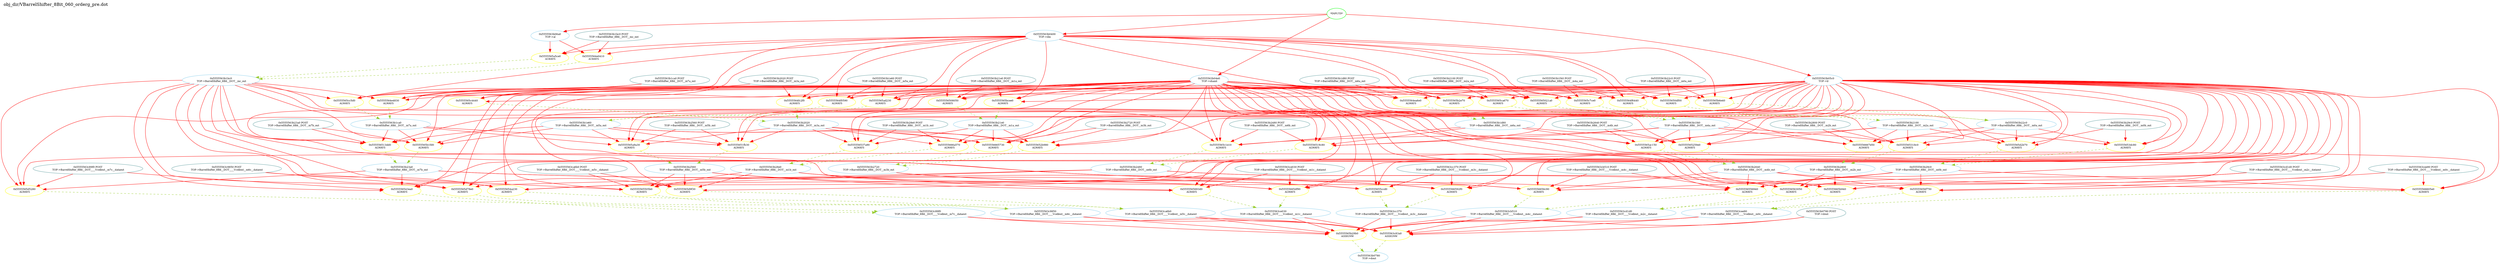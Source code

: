 digraph v3graph {
	graph	[label="obj_dir/VBarrelShifter_8Bit_060_orderg_pre.dot",
		 labelloc=t, labeljust=l,
		 //size="7.5,10",
		 rankdir=TB];
	n0	[fontsize=8 label="*INPUTS*", color=green];
	n0x5555563b0240_1	[fontsize=8 label="0x5555563b0400\n TOP->din", color=skyblue];
	n0x5555563b0240_2	[fontsize=8 label="0x5555563b04e0\n TOP->shamt", color=skyblue];
	n0x5555563b0240_3	[fontsize=8 label="0x5555563b05c0\n TOP->lr", color=skyblue];
	n0x5555563b0240_4	[fontsize=8 label="0x5555563b06a0\n TOP->al", color=skyblue];
	n0x5555563b0240_5	[fontsize=8 label="0x5555563c83a0\n ASSIGNW", color=yellow];
	n0x5555563b0240_6	[fontsize=8 label="0x5555563c89f0\n TOP->BarrelShifter_8Bit__DOT____Vcellout__m7c__dataout", color=skyblue];
	n0x5555563b0240_7	[fontsize=8 label="0x5555563c9850\n TOP->BarrelShifter_8Bit__DOT____Vcellout__m6c__dataout", color=skyblue];
	n0x5555563b0240_8	[fontsize=8 label="0x5555563ca6b0\n TOP->BarrelShifter_8Bit__DOT____Vcellout__m5c__dataout", color=skyblue];
	n0x5555563b0240_9	[fontsize=8 label="0x5555563cb510\n TOP->BarrelShifter_8Bit__DOT____Vcellout__m4c__dataout", color=skyblue];
	n0x5555563b0240_10	[fontsize=8 label="0x5555563cc370\n TOP->BarrelShifter_8Bit__DOT____Vcellout__m3c__dataout", color=skyblue];
	n0x5555563b0240_11	[fontsize=8 label="0x5555563cd1d0\n TOP->BarrelShifter_8Bit__DOT____Vcellout__m2c__dataout", color=skyblue];
	n0x5555563b0240_12	[fontsize=8 label="0x5555563ce030\n TOP->BarrelShifter_8Bit__DOT____Vcellout__m1c__dataout", color=skyblue];
	n0x5555563b0240_13	[fontsize=8 label="0x5555563cee90\n TOP->BarrelShifter_8Bit__DOT____Vcellout__m0c__dataout", color=skyblue];
	n0x5555563b0240_14	[fontsize=8 label="0x5555563b0780\n TOP->dout", color=skyblue];
	n0x5555563b0240_15	[fontsize=8 label="0x5555563b0780 POST\n TOP->dout", color=CadetBlue];
	n0x5555563b0240_16	[fontsize=8 label="0x5555564e0410\n ALWAYS", color=yellow];
	n0x5555563b0240_17	[fontsize=8 label="0x5555563b1bc0\n TOP->BarrelShifter_8Bit__DOT__mc_out", color=skyblue];
	n0x5555563b0240_18	[fontsize=8 label="0x5555563b1bc0 POST\n TOP->BarrelShifter_8Bit__DOT__mc_out", color=CadetBlue];
	n0x5555563b0240_19	[fontsize=8 label="0x5555564e4830\n ALWAYS", color=yellow];
	n0x5555563b0240_20	[fontsize=8 label="0x5555563b1ca0\n TOP->BarrelShifter_8Bit__DOT__m7a_out", color=skyblue];
	n0x5555563b0240_21	[fontsize=8 label="0x5555563b1ca0 POST\n TOP->BarrelShifter_8Bit__DOT__m7a_out", color=CadetBlue];
	n0x5555563b0240_22	[fontsize=8 label="0x5555564ea6e0\n ALWAYS", color=yellow];
	n0x5555563b0240_23	[fontsize=8 label="0x5555563b1d80\n TOP->BarrelShifter_8Bit__DOT__m6a_out", color=skyblue];
	n0x5555563b0240_24	[fontsize=8 label="0x5555563b1d80 POST\n TOP->BarrelShifter_8Bit__DOT__m6a_out", color=CadetBlue];
	n0x5555563b0240_25	[fontsize=8 label="0x5555564f0590\n ALWAYS", color=yellow];
	n0x5555563b0240_26	[fontsize=8 label="0x5555563b1e60\n TOP->BarrelShifter_8Bit__DOT__m5a_out", color=skyblue];
	n0x5555563b0240_27	[fontsize=8 label="0x5555563b1e60 POST\n TOP->BarrelShifter_8Bit__DOT__m5a_out", color=CadetBlue];
	n0x5555563b0240_28	[fontsize=8 label="0x5555564f6440\n ALWAYS", color=yellow];
	n0x5555563b0240_29	[fontsize=8 label="0x5555563b1f40\n TOP->BarrelShifter_8Bit__DOT__m4a_out", color=skyblue];
	n0x5555563b0240_30	[fontsize=8 label="0x5555563b1f40 POST\n TOP->BarrelShifter_8Bit__DOT__m4a_out", color=CadetBlue];
	n0x5555563b0240_31	[fontsize=8 label="0x5555564fc2f0\n ALWAYS", color=yellow];
	n0x5555563b0240_32	[fontsize=8 label="0x5555563b2020\n TOP->BarrelShifter_8Bit__DOT__m3a_out", color=skyblue];
	n0x5555563b0240_33	[fontsize=8 label="0x5555563b2020 POST\n TOP->BarrelShifter_8Bit__DOT__m3a_out", color=CadetBlue];
	n0x5555563b0240_34	[fontsize=8 label="0x5555565021a0\n ALWAYS", color=yellow];
	n0x5555563b0240_35	[fontsize=8 label="0x5555563b2100\n TOP->BarrelShifter_8Bit__DOT__m2a_out", color=skyblue];
	n0x5555563b0240_36	[fontsize=8 label="0x5555563b2100 POST\n TOP->BarrelShifter_8Bit__DOT__m2a_out", color=CadetBlue];
	n0x5555563b0240_37	[fontsize=8 label="0x555556508050\n ALWAYS", color=yellow];
	n0x5555563b0240_38	[fontsize=8 label="0x5555563b21e0\n TOP->BarrelShifter_8Bit__DOT__m1a_out", color=skyblue];
	n0x5555563b0240_39	[fontsize=8 label="0x5555563b21e0 POST\n TOP->BarrelShifter_8Bit__DOT__m1a_out", color=CadetBlue];
	n0x5555563b0240_40	[fontsize=8 label="0x55555650df00\n ALWAYS", color=yellow];
	n0x5555563b0240_41	[fontsize=8 label="0x5555563b22c0\n TOP->BarrelShifter_8Bit__DOT__m0a_out", color=skyblue];
	n0x5555563b0240_42	[fontsize=8 label="0x5555563b22c0 POST\n TOP->BarrelShifter_8Bit__DOT__m0a_out", color=CadetBlue];
	n0x5555563b0240_43	[fontsize=8 label="0x555556513dd0\n ALWAYS", color=yellow];
	n0x5555563b0240_44	[fontsize=8 label="0x5555563b23a0\n TOP->BarrelShifter_8Bit__DOT__m7b_out", color=skyblue];
	n0x5555563b0240_45	[fontsize=8 label="0x5555563b23a0 POST\n TOP->BarrelShifter_8Bit__DOT__m7b_out", color=CadetBlue];
	n0x5555563b0240_46	[fontsize=8 label="0x555556519c80\n ALWAYS", color=yellow];
	n0x5555563b0240_47	[fontsize=8 label="0x5555563b2480\n TOP->BarrelShifter_8Bit__DOT__m6b_out", color=skyblue];
	n0x5555563b0240_48	[fontsize=8 label="0x5555563b2480 POST\n TOP->BarrelShifter_8Bit__DOT__m6b_out", color=CadetBlue];
	n0x5555563b0240_49	[fontsize=8 label="0x55555651fb30\n ALWAYS", color=yellow];
	n0x5555563b0240_50	[fontsize=8 label="0x5555563b2560\n TOP->BarrelShifter_8Bit__DOT__m5b_out", color=skyblue];
	n0x5555563b0240_51	[fontsize=8 label="0x5555563b2560 POST\n TOP->BarrelShifter_8Bit__DOT__m5b_out", color=CadetBlue];
	n0x5555563b0240_52	[fontsize=8 label="0x5555565259e0\n ALWAYS", color=yellow];
	n0x5555563b0240_53	[fontsize=8 label="0x5555563b2640\n TOP->BarrelShifter_8Bit__DOT__m4b_out", color=skyblue];
	n0x5555563b0240_54	[fontsize=8 label="0x5555563b2640 POST\n TOP->BarrelShifter_8Bit__DOT__m4b_out", color=CadetBlue];
	n0x5555563b0240_55	[fontsize=8 label="0x55555652b980\n ALWAYS", color=yellow];
	n0x5555563b0240_56	[fontsize=8 label="0x5555563b2720\n TOP->BarrelShifter_8Bit__DOT__m3b_out", color=skyblue];
	n0x5555563b0240_57	[fontsize=8 label="0x5555563b2720 POST\n TOP->BarrelShifter_8Bit__DOT__m3b_out", color=CadetBlue];
	n0x5555563b0240_58	[fontsize=8 label="0x5555565318c0\n ALWAYS", color=yellow];
	n0x5555563b0240_59	[fontsize=8 label="0x5555563b2800\n TOP->BarrelShifter_8Bit__DOT__m2b_out", color=skyblue];
	n0x5555563b0240_60	[fontsize=8 label="0x5555563b2800 POST\n TOP->BarrelShifter_8Bit__DOT__m2b_out", color=CadetBlue];
	n0x5555563b0240_61	[fontsize=8 label="0x555556537a90\n ALWAYS", color=yellow];
	n0x5555563b0240_62	[fontsize=8 label="0x5555563b28e0\n TOP->BarrelShifter_8Bit__DOT__m1b_out", color=skyblue];
	n0x5555563b0240_63	[fontsize=8 label="0x5555563b28e0 POST\n TOP->BarrelShifter_8Bit__DOT__m1b_out", color=CadetBlue];
	n0x5555563b0240_64	[fontsize=8 label="0x55555653dc80\n ALWAYS", color=yellow];
	n0x5555563b0240_65	[fontsize=8 label="0x5555563b29c0\n TOP->BarrelShifter_8Bit__DOT__m0b_out", color=skyblue];
	n0x5555563b0240_66	[fontsize=8 label="0x5555563b29c0 POST\n TOP->BarrelShifter_8Bit__DOT__m0b_out", color=CadetBlue];
	n0x5555563b0240_67	[fontsize=8 label="0x555556543ea0\n ALWAYS", color=yellow];
	n0x5555563b0240_68	[fontsize=8 label="0x5555563c89f0 POST\n TOP->BarrelShifter_8Bit__DOT____Vcellout__m7c__dataout", color=CadetBlue];
	n0x5555563b0240_69	[fontsize=8 label="0x55555654a230\n ALWAYS", color=yellow];
	n0x5555563b0240_70	[fontsize=8 label="0x5555563c9850 POST\n TOP->BarrelShifter_8Bit__DOT____Vcellout__m6c__dataout", color=CadetBlue];
	n0x5555563b0240_71	[fontsize=8 label="0x5555565505b0\n ALWAYS", color=yellow];
	n0x5555563b0240_72	[fontsize=8 label="0x5555563ca6b0 POST\n TOP->BarrelShifter_8Bit__DOT____Vcellout__m5c__dataout", color=CadetBlue];
	n0x5555563b0240_73	[fontsize=8 label="0x555556556940\n ALWAYS", color=yellow];
	n0x5555563b0240_74	[fontsize=8 label="0x5555563cb510 POST\n TOP->BarrelShifter_8Bit__DOT____Vcellout__m4c__dataout", color=CadetBlue];
	n0x5555563b0240_75	[fontsize=8 label="0x55555655ccd0\n ALWAYS", color=yellow];
	n0x5555563b0240_76	[fontsize=8 label="0x5555563cc370 POST\n TOP->BarrelShifter_8Bit__DOT____Vcellout__m3c__dataout", color=CadetBlue];
	n0x5555563b0240_77	[fontsize=8 label="0x555556563050\n ALWAYS", color=yellow];
	n0x5555563b0240_78	[fontsize=8 label="0x5555563cd1d0 POST\n TOP->BarrelShifter_8Bit__DOT____Vcellout__m2c__dataout", color=CadetBlue];
	n0x5555563b0240_79	[fontsize=8 label="0x5555565693d0\n ALWAYS", color=yellow];
	n0x5555563b0240_80	[fontsize=8 label="0x5555563ce030 POST\n TOP->BarrelShifter_8Bit__DOT____Vcellout__m1c__dataout", color=CadetBlue];
	n0x5555563b0240_81	[fontsize=8 label="0x55555656f750\n ALWAYS", color=yellow];
	n0x5555563b0240_82	[fontsize=8 label="0x5555563cee90 POST\n TOP->BarrelShifter_8Bit__DOT____Vcellout__m0c__dataout", color=CadetBlue];
	n0x5555563b0240_83	[fontsize=8 label="0x5555565b29b0\n ASSIGNW", color=yellow];
	n0x5555563b0240_84	[fontsize=8 label="0x5555565a5ce0\n ALWAYS", color=yellow];
	n0x5555563b0240_85	[fontsize=8 label="0x5555565cc5d0\n ALWAYS", color=yellow];
	n0x5555563b0240_86	[fontsize=8 label="0x5555565b2e70\n ALWAYS", color=yellow];
	n0x5555563b0240_87	[fontsize=8 label="0x5555565ad230\n ALWAYS", color=yellow];
	n0x5555563b0240_88	[fontsize=8 label="0x5555565c7ce0\n ALWAYS", color=yellow];
	n0x5555563b0240_89	[fontsize=8 label="0x5555565c4440\n ALWAYS", color=yellow];
	n0x5555563b0240_90	[fontsize=8 label="0x5555565ca670\n ALWAYS", color=yellow];
	n0x5555563b0240_91	[fontsize=8 label="0x5555565bcee0\n ALWAYS", color=yellow];
	n0x5555563b0240_92	[fontsize=8 label="0x5555565b6e40\n ALWAYS", color=yellow];
	n0x5555563b0240_93	[fontsize=8 label="0x5555565b1fd0\n ALWAYS", color=yellow];
	n0x5555563b0240_94	[fontsize=8 label="0x5555565c1e10\n ALWAYS", color=yellow];
	n0x5555563b0240_95	[fontsize=8 label="0x5555565a9a30\n ALWAYS", color=yellow];
	n0x5555563b0240_96	[fontsize=8 label="0x5555565ac150\n ALWAYS", color=yellow];
	n0x5555563b0240_97	[fontsize=8 label="0x555556665730\n ALWAYS", color=yellow];
	n0x5555563b0240_98	[fontsize=8 label="0x555556667e50\n ALWAYS", color=yellow];
	n0x5555563b0240_99	[fontsize=8 label="0x55555666a570\n ALWAYS", color=yellow];
	n0x5555563b0240_100	[fontsize=8 label="0x5555565d2b70\n ALWAYS", color=yellow];
	n0x5555563b0240_101	[fontsize=8 label="0x5555565d5280\n ALWAYS", color=yellow];
	n0x5555563b0240_102	[fontsize=8 label="0x5555565d78e0\n ALWAYS", color=yellow];
	n0x5555563b0240_103	[fontsize=8 label="0x5555565d9f30\n ALWAYS", color=yellow];
	n0x5555563b0240_104	[fontsize=8 label="0x555556656c90\n ALWAYS", color=yellow];
	n0x5555563b0240_105	[fontsize=8 label="0x5555566592f0\n ALWAYS", color=yellow];
	n0x5555563b0240_106	[fontsize=8 label="0x55555665b940\n ALWAYS", color=yellow];
	n0x5555563b0240_107	[fontsize=8 label="0x55555665df90\n ALWAYS", color=yellow];
	n0x5555563b0240_108	[fontsize=8 label="0x5555566605e0\n ALWAYS", color=yellow];
	n0 -> n0x5555563b0240_1 [fontsize=8 label="" weight=1 color=red];
	n0 -> n0x5555563b0240_2 [fontsize=8 label="" weight=1 color=red];
	n0 -> n0x5555563b0240_3 [fontsize=8 label="" weight=1 color=red];
	n0 -> n0x5555563b0240_4 [fontsize=8 label="" weight=1 color=red];
	n0x5555563b0240_1 -> n0x5555563b0240_16 [fontsize=8 label="" weight=8 color=red];
	n0x5555563b0240_1 -> n0x5555563b0240_19 [fontsize=8 label="" weight=8 color=red];
	n0x5555563b0240_1 -> n0x5555563b0240_22 [fontsize=8 label="" weight=8 color=red];
	n0x5555563b0240_1 -> n0x5555563b0240_25 [fontsize=8 label="" weight=8 color=red];
	n0x5555563b0240_1 -> n0x5555563b0240_28 [fontsize=8 label="" weight=8 color=red];
	n0x5555563b0240_1 -> n0x5555563b0240_31 [fontsize=8 label="" weight=8 color=red];
	n0x5555563b0240_1 -> n0x5555563b0240_34 [fontsize=8 label="" weight=8 color=red];
	n0x5555563b0240_1 -> n0x5555563b0240_37 [fontsize=8 label="" weight=8 color=red];
	n0x5555563b0240_1 -> n0x5555563b0240_40 [fontsize=8 label="" weight=8 color=red];
	n0x5555563b0240_1 -> n0x5555563b0240_84 [fontsize=8 label="" weight=8 color=red];
	n0x5555563b0240_1 -> n0x5555563b0240_85 [fontsize=8 label="" weight=8 color=red];
	n0x5555563b0240_1 -> n0x5555563b0240_86 [fontsize=8 label="" weight=8 color=red];
	n0x5555563b0240_1 -> n0x5555563b0240_87 [fontsize=8 label="" weight=8 color=red];
	n0x5555563b0240_1 -> n0x5555563b0240_88 [fontsize=8 label="" weight=8 color=red];
	n0x5555563b0240_1 -> n0x5555563b0240_89 [fontsize=8 label="" weight=8 color=red];
	n0x5555563b0240_1 -> n0x5555563b0240_90 [fontsize=8 label="" weight=8 color=red];
	n0x5555563b0240_1 -> n0x5555563b0240_91 [fontsize=8 label="" weight=8 color=red];
	n0x5555563b0240_1 -> n0x5555563b0240_92 [fontsize=8 label="" weight=8 color=red];
	n0x5555563b0240_2 -> n0x5555563b0240_19 [fontsize=8 label="" weight=8 color=red];
	n0x5555563b0240_2 -> n0x5555563b0240_22 [fontsize=8 label="" weight=8 color=red];
	n0x5555563b0240_2 -> n0x5555563b0240_25 [fontsize=8 label="" weight=8 color=red];
	n0x5555563b0240_2 -> n0x5555563b0240_28 [fontsize=8 label="" weight=8 color=red];
	n0x5555563b0240_2 -> n0x5555563b0240_31 [fontsize=8 label="" weight=8 color=red];
	n0x5555563b0240_2 -> n0x5555563b0240_34 [fontsize=8 label="" weight=8 color=red];
	n0x5555563b0240_2 -> n0x5555563b0240_37 [fontsize=8 label="" weight=8 color=red];
	n0x5555563b0240_2 -> n0x5555563b0240_40 [fontsize=8 label="" weight=8 color=red];
	n0x5555563b0240_2 -> n0x5555563b0240_43 [fontsize=8 label="" weight=8 color=red];
	n0x5555563b0240_2 -> n0x5555563b0240_46 [fontsize=8 label="" weight=8 color=red];
	n0x5555563b0240_2 -> n0x5555563b0240_49 [fontsize=8 label="" weight=8 color=red];
	n0x5555563b0240_2 -> n0x5555563b0240_52 [fontsize=8 label="" weight=8 color=red];
	n0x5555563b0240_2 -> n0x5555563b0240_55 [fontsize=8 label="" weight=8 color=red];
	n0x5555563b0240_2 -> n0x5555563b0240_58 [fontsize=8 label="" weight=8 color=red];
	n0x5555563b0240_2 -> n0x5555563b0240_61 [fontsize=8 label="" weight=8 color=red];
	n0x5555563b0240_2 -> n0x5555563b0240_64 [fontsize=8 label="" weight=8 color=red];
	n0x5555563b0240_2 -> n0x5555563b0240_67 [fontsize=8 label="" weight=8 color=red];
	n0x5555563b0240_2 -> n0x5555563b0240_69 [fontsize=8 label="" weight=8 color=red];
	n0x5555563b0240_2 -> n0x5555563b0240_71 [fontsize=8 label="" weight=8 color=red];
	n0x5555563b0240_2 -> n0x5555563b0240_73 [fontsize=8 label="" weight=8 color=red];
	n0x5555563b0240_2 -> n0x5555563b0240_75 [fontsize=8 label="" weight=8 color=red];
	n0x5555563b0240_2 -> n0x5555563b0240_77 [fontsize=8 label="" weight=8 color=red];
	n0x5555563b0240_2 -> n0x5555563b0240_79 [fontsize=8 label="" weight=8 color=red];
	n0x5555563b0240_2 -> n0x5555563b0240_81 [fontsize=8 label="" weight=8 color=red];
	n0x5555563b0240_2 -> n0x5555563b0240_85 [fontsize=8 label="" weight=8 color=red];
	n0x5555563b0240_2 -> n0x5555563b0240_86 [fontsize=8 label="" weight=8 color=red];
	n0x5555563b0240_2 -> n0x5555563b0240_87 [fontsize=8 label="" weight=8 color=red];
	n0x5555563b0240_2 -> n0x5555563b0240_88 [fontsize=8 label="" weight=8 color=red];
	n0x5555563b0240_2 -> n0x5555563b0240_89 [fontsize=8 label="" weight=8 color=red];
	n0x5555563b0240_2 -> n0x5555563b0240_90 [fontsize=8 label="" weight=8 color=red];
	n0x5555563b0240_2 -> n0x5555563b0240_91 [fontsize=8 label="" weight=8 color=red];
	n0x5555563b0240_2 -> n0x5555563b0240_92 [fontsize=8 label="" weight=8 color=red];
	n0x5555563b0240_2 -> n0x5555563b0240_93 [fontsize=8 label="" weight=8 color=red];
	n0x5555563b0240_2 -> n0x5555563b0240_94 [fontsize=8 label="" weight=8 color=red];
	n0x5555563b0240_2 -> n0x5555563b0240_95 [fontsize=8 label="" weight=8 color=red];
	n0x5555563b0240_2 -> n0x5555563b0240_96 [fontsize=8 label="" weight=8 color=red];
	n0x5555563b0240_2 -> n0x5555563b0240_97 [fontsize=8 label="" weight=8 color=red];
	n0x5555563b0240_2 -> n0x5555563b0240_98 [fontsize=8 label="" weight=8 color=red];
	n0x5555563b0240_2 -> n0x5555563b0240_99 [fontsize=8 label="" weight=8 color=red];
	n0x5555563b0240_2 -> n0x5555563b0240_100 [fontsize=8 label="" weight=8 color=red];
	n0x5555563b0240_2 -> n0x5555563b0240_101 [fontsize=8 label="" weight=8 color=red];
	n0x5555563b0240_2 -> n0x5555563b0240_102 [fontsize=8 label="" weight=8 color=red];
	n0x5555563b0240_2 -> n0x5555563b0240_103 [fontsize=8 label="" weight=8 color=red];
	n0x5555563b0240_2 -> n0x5555563b0240_104 [fontsize=8 label="" weight=8 color=red];
	n0x5555563b0240_2 -> n0x5555563b0240_105 [fontsize=8 label="" weight=8 color=red];
	n0x5555563b0240_2 -> n0x5555563b0240_106 [fontsize=8 label="" weight=8 color=red];
	n0x5555563b0240_2 -> n0x5555563b0240_107 [fontsize=8 label="" weight=8 color=red];
	n0x5555563b0240_2 -> n0x5555563b0240_108 [fontsize=8 label="" weight=8 color=red];
	n0x5555563b0240_3 -> n0x5555563b0240_19 [fontsize=8 label="" weight=8 color=red];
	n0x5555563b0240_3 -> n0x5555563b0240_22 [fontsize=8 label="" weight=8 color=red];
	n0x5555563b0240_3 -> n0x5555563b0240_25 [fontsize=8 label="" weight=8 color=red];
	n0x5555563b0240_3 -> n0x5555563b0240_28 [fontsize=8 label="" weight=8 color=red];
	n0x5555563b0240_3 -> n0x5555563b0240_31 [fontsize=8 label="" weight=8 color=red];
	n0x5555563b0240_3 -> n0x5555563b0240_34 [fontsize=8 label="" weight=8 color=red];
	n0x5555563b0240_3 -> n0x5555563b0240_37 [fontsize=8 label="" weight=8 color=red];
	n0x5555563b0240_3 -> n0x5555563b0240_40 [fontsize=8 label="" weight=8 color=red];
	n0x5555563b0240_3 -> n0x5555563b0240_43 [fontsize=8 label="" weight=8 color=red];
	n0x5555563b0240_3 -> n0x5555563b0240_46 [fontsize=8 label="" weight=8 color=red];
	n0x5555563b0240_3 -> n0x5555563b0240_49 [fontsize=8 label="" weight=8 color=red];
	n0x5555563b0240_3 -> n0x5555563b0240_52 [fontsize=8 label="" weight=8 color=red];
	n0x5555563b0240_3 -> n0x5555563b0240_55 [fontsize=8 label="" weight=8 color=red];
	n0x5555563b0240_3 -> n0x5555563b0240_58 [fontsize=8 label="" weight=8 color=red];
	n0x5555563b0240_3 -> n0x5555563b0240_61 [fontsize=8 label="" weight=8 color=red];
	n0x5555563b0240_3 -> n0x5555563b0240_64 [fontsize=8 label="" weight=8 color=red];
	n0x5555563b0240_3 -> n0x5555563b0240_67 [fontsize=8 label="" weight=8 color=red];
	n0x5555563b0240_3 -> n0x5555563b0240_69 [fontsize=8 label="" weight=8 color=red];
	n0x5555563b0240_3 -> n0x5555563b0240_71 [fontsize=8 label="" weight=8 color=red];
	n0x5555563b0240_3 -> n0x5555563b0240_73 [fontsize=8 label="" weight=8 color=red];
	n0x5555563b0240_3 -> n0x5555563b0240_75 [fontsize=8 label="" weight=8 color=red];
	n0x5555563b0240_3 -> n0x5555563b0240_77 [fontsize=8 label="" weight=8 color=red];
	n0x5555563b0240_3 -> n0x5555563b0240_79 [fontsize=8 label="" weight=8 color=red];
	n0x5555563b0240_3 -> n0x5555563b0240_81 [fontsize=8 label="" weight=8 color=red];
	n0x5555563b0240_3 -> n0x5555563b0240_85 [fontsize=8 label="" weight=8 color=red];
	n0x5555563b0240_3 -> n0x5555563b0240_86 [fontsize=8 label="" weight=8 color=red];
	n0x5555563b0240_3 -> n0x5555563b0240_87 [fontsize=8 label="" weight=8 color=red];
	n0x5555563b0240_3 -> n0x5555563b0240_88 [fontsize=8 label="" weight=8 color=red];
	n0x5555563b0240_3 -> n0x5555563b0240_89 [fontsize=8 label="" weight=8 color=red];
	n0x5555563b0240_3 -> n0x5555563b0240_90 [fontsize=8 label="" weight=8 color=red];
	n0x5555563b0240_3 -> n0x5555563b0240_91 [fontsize=8 label="" weight=8 color=red];
	n0x5555563b0240_3 -> n0x5555563b0240_92 [fontsize=8 label="" weight=8 color=red];
	n0x5555563b0240_3 -> n0x5555563b0240_93 [fontsize=8 label="" weight=8 color=red];
	n0x5555563b0240_3 -> n0x5555563b0240_94 [fontsize=8 label="" weight=8 color=red];
	n0x5555563b0240_3 -> n0x5555563b0240_95 [fontsize=8 label="" weight=8 color=red];
	n0x5555563b0240_3 -> n0x5555563b0240_96 [fontsize=8 label="" weight=8 color=red];
	n0x5555563b0240_3 -> n0x5555563b0240_97 [fontsize=8 label="" weight=8 color=red];
	n0x5555563b0240_3 -> n0x5555563b0240_98 [fontsize=8 label="" weight=8 color=red];
	n0x5555563b0240_3 -> n0x5555563b0240_99 [fontsize=8 label="" weight=8 color=red];
	n0x5555563b0240_3 -> n0x5555563b0240_100 [fontsize=8 label="" weight=8 color=red];
	n0x5555563b0240_3 -> n0x5555563b0240_101 [fontsize=8 label="" weight=8 color=red];
	n0x5555563b0240_3 -> n0x5555563b0240_102 [fontsize=8 label="" weight=8 color=red];
	n0x5555563b0240_3 -> n0x5555563b0240_103 [fontsize=8 label="" weight=8 color=red];
	n0x5555563b0240_3 -> n0x5555563b0240_104 [fontsize=8 label="" weight=8 color=red];
	n0x5555563b0240_3 -> n0x5555563b0240_105 [fontsize=8 label="" weight=8 color=red];
	n0x5555563b0240_3 -> n0x5555563b0240_106 [fontsize=8 label="" weight=8 color=red];
	n0x5555563b0240_3 -> n0x5555563b0240_107 [fontsize=8 label="" weight=8 color=red];
	n0x5555563b0240_3 -> n0x5555563b0240_108 [fontsize=8 label="" weight=8 color=red];
	n0x5555563b0240_4 -> n0x5555563b0240_16 [fontsize=8 label="" weight=8 color=red];
	n0x5555563b0240_4 -> n0x5555563b0240_84 [fontsize=8 label="" weight=8 color=red];
	n0x5555563b0240_5 -> n0x5555563b0240_14 [fontsize=8 label="" weight=1 color=yellowGreen style=dashed];
	n0x5555563b0240_6 -> n0x5555563b0240_5 [fontsize=8 label="" weight=8 color=red];
	n0x5555563b0240_6 -> n0x5555563b0240_83 [fontsize=8 label="" weight=8 color=red];
	n0x5555563b0240_7 -> n0x5555563b0240_5 [fontsize=8 label="" weight=8 color=red];
	n0x5555563b0240_7 -> n0x5555563b0240_83 [fontsize=8 label="" weight=8 color=red];
	n0x5555563b0240_8 -> n0x5555563b0240_5 [fontsize=8 label="" weight=8 color=red];
	n0x5555563b0240_8 -> n0x5555563b0240_83 [fontsize=8 label="" weight=8 color=red];
	n0x5555563b0240_9 -> n0x5555563b0240_5 [fontsize=8 label="" weight=8 color=red];
	n0x5555563b0240_9 -> n0x5555563b0240_83 [fontsize=8 label="" weight=8 color=red];
	n0x5555563b0240_10 -> n0x5555563b0240_5 [fontsize=8 label="" weight=8 color=red];
	n0x5555563b0240_10 -> n0x5555563b0240_83 [fontsize=8 label="" weight=8 color=red];
	n0x5555563b0240_11 -> n0x5555563b0240_5 [fontsize=8 label="" weight=8 color=red];
	n0x5555563b0240_11 -> n0x5555563b0240_83 [fontsize=8 label="" weight=8 color=red];
	n0x5555563b0240_12 -> n0x5555563b0240_5 [fontsize=8 label="" weight=8 color=red];
	n0x5555563b0240_12 -> n0x5555563b0240_83 [fontsize=8 label="" weight=8 color=red];
	n0x5555563b0240_13 -> n0x5555563b0240_5 [fontsize=8 label="" weight=8 color=red];
	n0x5555563b0240_13 -> n0x5555563b0240_83 [fontsize=8 label="" weight=8 color=red];
	n0x5555563b0240_15 -> n0x5555563b0240_5 [fontsize=8 label="" weight=2 color=red];
	n0x5555563b0240_15 -> n0x5555563b0240_83 [fontsize=8 label="" weight=2 color=red];
	n0x5555563b0240_16 -> n0x5555563b0240_17 [fontsize=8 label="" weight=1 color=yellowGreen style=dashed];
	n0x5555563b0240_17 -> n0x5555563b0240_19 [fontsize=8 label="" weight=8 color=red];
	n0x5555563b0240_17 -> n0x5555563b0240_43 [fontsize=8 label="" weight=8 color=red];
	n0x5555563b0240_17 -> n0x5555563b0240_46 [fontsize=8 label="" weight=8 color=red];
	n0x5555563b0240_17 -> n0x5555563b0240_67 [fontsize=8 label="" weight=8 color=red];
	n0x5555563b0240_17 -> n0x5555563b0240_69 [fontsize=8 label="" weight=8 color=red];
	n0x5555563b0240_17 -> n0x5555563b0240_71 [fontsize=8 label="" weight=8 color=red];
	n0x5555563b0240_17 -> n0x5555563b0240_73 [fontsize=8 label="" weight=8 color=red];
	n0x5555563b0240_17 -> n0x5555563b0240_85 [fontsize=8 label="" weight=8 color=red];
	n0x5555563b0240_17 -> n0x5555563b0240_93 [fontsize=8 label="" weight=8 color=red];
	n0x5555563b0240_17 -> n0x5555563b0240_94 [fontsize=8 label="" weight=8 color=red];
	n0x5555563b0240_17 -> n0x5555563b0240_101 [fontsize=8 label="" weight=8 color=red];
	n0x5555563b0240_17 -> n0x5555563b0240_102 [fontsize=8 label="" weight=8 color=red];
	n0x5555563b0240_17 -> n0x5555563b0240_103 [fontsize=8 label="" weight=8 color=red];
	n0x5555563b0240_17 -> n0x5555563b0240_104 [fontsize=8 label="" weight=8 color=red];
	n0x5555563b0240_18 -> n0x5555563b0240_16 [fontsize=8 label="" weight=2 color=red];
	n0x5555563b0240_18 -> n0x5555563b0240_84 [fontsize=8 label="" weight=2 color=red];
	n0x5555563b0240_19 -> n0x5555563b0240_20 [fontsize=8 label="" weight=1 color=yellowGreen style=dashed];
	n0x5555563b0240_20 -> n0x5555563b0240_43 [fontsize=8 label="" weight=8 color=red];
	n0x5555563b0240_20 -> n0x5555563b0240_49 [fontsize=8 label="" weight=8 color=red];
	n0x5555563b0240_20 -> n0x5555563b0240_93 [fontsize=8 label="" weight=8 color=red];
	n0x5555563b0240_20 -> n0x5555563b0240_95 [fontsize=8 label="" weight=8 color=red];
	n0x5555563b0240_21 -> n0x5555563b0240_19 [fontsize=8 label="" weight=2 color=red];
	n0x5555563b0240_21 -> n0x5555563b0240_85 [fontsize=8 label="" weight=2 color=red];
	n0x5555563b0240_22 -> n0x5555563b0240_23 [fontsize=8 label="" weight=1 color=yellowGreen style=dashed];
	n0x5555563b0240_23 -> n0x5555563b0240_46 [fontsize=8 label="" weight=8 color=red];
	n0x5555563b0240_23 -> n0x5555563b0240_52 [fontsize=8 label="" weight=8 color=red];
	n0x5555563b0240_23 -> n0x5555563b0240_94 [fontsize=8 label="" weight=8 color=red];
	n0x5555563b0240_23 -> n0x5555563b0240_96 [fontsize=8 label="" weight=8 color=red];
	n0x5555563b0240_24 -> n0x5555563b0240_22 [fontsize=8 label="" weight=2 color=red];
	n0x5555563b0240_24 -> n0x5555563b0240_86 [fontsize=8 label="" weight=2 color=red];
	n0x5555563b0240_25 -> n0x5555563b0240_26 [fontsize=8 label="" weight=1 color=yellowGreen style=dashed];
	n0x5555563b0240_26 -> n0x5555563b0240_43 [fontsize=8 label="" weight=8 color=red];
	n0x5555563b0240_26 -> n0x5555563b0240_49 [fontsize=8 label="" weight=8 color=red];
	n0x5555563b0240_26 -> n0x5555563b0240_55 [fontsize=8 label="" weight=8 color=red];
	n0x5555563b0240_26 -> n0x5555563b0240_93 [fontsize=8 label="" weight=8 color=red];
	n0x5555563b0240_26 -> n0x5555563b0240_95 [fontsize=8 label="" weight=8 color=red];
	n0x5555563b0240_26 -> n0x5555563b0240_97 [fontsize=8 label="" weight=8 color=red];
	n0x5555563b0240_27 -> n0x5555563b0240_25 [fontsize=8 label="" weight=2 color=red];
	n0x5555563b0240_27 -> n0x5555563b0240_87 [fontsize=8 label="" weight=2 color=red];
	n0x5555563b0240_28 -> n0x5555563b0240_29 [fontsize=8 label="" weight=1 color=yellowGreen style=dashed];
	n0x5555563b0240_29 -> n0x5555563b0240_46 [fontsize=8 label="" weight=8 color=red];
	n0x5555563b0240_29 -> n0x5555563b0240_52 [fontsize=8 label="" weight=8 color=red];
	n0x5555563b0240_29 -> n0x5555563b0240_58 [fontsize=8 label="" weight=8 color=red];
	n0x5555563b0240_29 -> n0x5555563b0240_94 [fontsize=8 label="" weight=8 color=red];
	n0x5555563b0240_29 -> n0x5555563b0240_96 [fontsize=8 label="" weight=8 color=red];
	n0x5555563b0240_29 -> n0x5555563b0240_98 [fontsize=8 label="" weight=8 color=red];
	n0x5555563b0240_30 -> n0x5555563b0240_28 [fontsize=8 label="" weight=2 color=red];
	n0x5555563b0240_30 -> n0x5555563b0240_88 [fontsize=8 label="" weight=2 color=red];
	n0x5555563b0240_31 -> n0x5555563b0240_32 [fontsize=8 label="" weight=1 color=yellowGreen style=dashed];
	n0x5555563b0240_32 -> n0x5555563b0240_49 [fontsize=8 label="" weight=8 color=red];
	n0x5555563b0240_32 -> n0x5555563b0240_55 [fontsize=8 label="" weight=8 color=red];
	n0x5555563b0240_32 -> n0x5555563b0240_61 [fontsize=8 label="" weight=8 color=red];
	n0x5555563b0240_32 -> n0x5555563b0240_95 [fontsize=8 label="" weight=8 color=red];
	n0x5555563b0240_32 -> n0x5555563b0240_97 [fontsize=8 label="" weight=8 color=red];
	n0x5555563b0240_32 -> n0x5555563b0240_99 [fontsize=8 label="" weight=8 color=red];
	n0x5555563b0240_33 -> n0x5555563b0240_31 [fontsize=8 label="" weight=2 color=red];
	n0x5555563b0240_33 -> n0x5555563b0240_89 [fontsize=8 label="" weight=2 color=red];
	n0x5555563b0240_34 -> n0x5555563b0240_35 [fontsize=8 label="" weight=1 color=yellowGreen style=dashed];
	n0x5555563b0240_35 -> n0x5555563b0240_52 [fontsize=8 label="" weight=8 color=red];
	n0x5555563b0240_35 -> n0x5555563b0240_58 [fontsize=8 label="" weight=8 color=red];
	n0x5555563b0240_35 -> n0x5555563b0240_64 [fontsize=8 label="" weight=8 color=red];
	n0x5555563b0240_35 -> n0x5555563b0240_96 [fontsize=8 label="" weight=8 color=red];
	n0x5555563b0240_35 -> n0x5555563b0240_98 [fontsize=8 label="" weight=8 color=red];
	n0x5555563b0240_35 -> n0x5555563b0240_100 [fontsize=8 label="" weight=8 color=red];
	n0x5555563b0240_36 -> n0x5555563b0240_34 [fontsize=8 label="" weight=2 color=red];
	n0x5555563b0240_36 -> n0x5555563b0240_90 [fontsize=8 label="" weight=2 color=red];
	n0x5555563b0240_37 -> n0x5555563b0240_38 [fontsize=8 label="" weight=1 color=yellowGreen style=dashed];
	n0x5555563b0240_38 -> n0x5555563b0240_55 [fontsize=8 label="" weight=8 color=red];
	n0x5555563b0240_38 -> n0x5555563b0240_61 [fontsize=8 label="" weight=8 color=red];
	n0x5555563b0240_38 -> n0x5555563b0240_97 [fontsize=8 label="" weight=8 color=red];
	n0x5555563b0240_38 -> n0x5555563b0240_99 [fontsize=8 label="" weight=8 color=red];
	n0x5555563b0240_39 -> n0x5555563b0240_37 [fontsize=8 label="" weight=2 color=red];
	n0x5555563b0240_39 -> n0x5555563b0240_91 [fontsize=8 label="" weight=2 color=red];
	n0x5555563b0240_40 -> n0x5555563b0240_41 [fontsize=8 label="" weight=1 color=yellowGreen style=dashed];
	n0x5555563b0240_41 -> n0x5555563b0240_58 [fontsize=8 label="" weight=8 color=red];
	n0x5555563b0240_41 -> n0x5555563b0240_64 [fontsize=8 label="" weight=8 color=red];
	n0x5555563b0240_41 -> n0x5555563b0240_98 [fontsize=8 label="" weight=8 color=red];
	n0x5555563b0240_41 -> n0x5555563b0240_100 [fontsize=8 label="" weight=8 color=red];
	n0x5555563b0240_42 -> n0x5555563b0240_40 [fontsize=8 label="" weight=2 color=red];
	n0x5555563b0240_42 -> n0x5555563b0240_92 [fontsize=8 label="" weight=2 color=red];
	n0x5555563b0240_43 -> n0x5555563b0240_44 [fontsize=8 label="" weight=1 color=yellowGreen style=dashed];
	n0x5555563b0240_44 -> n0x5555563b0240_67 [fontsize=8 label="" weight=8 color=red];
	n0x5555563b0240_44 -> n0x5555563b0240_75 [fontsize=8 label="" weight=8 color=red];
	n0x5555563b0240_44 -> n0x5555563b0240_101 [fontsize=8 label="" weight=8 color=red];
	n0x5555563b0240_44 -> n0x5555563b0240_105 [fontsize=8 label="" weight=8 color=red];
	n0x5555563b0240_45 -> n0x5555563b0240_43 [fontsize=8 label="" weight=2 color=red];
	n0x5555563b0240_45 -> n0x5555563b0240_93 [fontsize=8 label="" weight=2 color=red];
	n0x5555563b0240_46 -> n0x5555563b0240_47 [fontsize=8 label="" weight=1 color=yellowGreen style=dashed];
	n0x5555563b0240_47 -> n0x5555563b0240_69 [fontsize=8 label="" weight=8 color=red];
	n0x5555563b0240_47 -> n0x5555563b0240_77 [fontsize=8 label="" weight=8 color=red];
	n0x5555563b0240_47 -> n0x5555563b0240_102 [fontsize=8 label="" weight=8 color=red];
	n0x5555563b0240_47 -> n0x5555563b0240_106 [fontsize=8 label="" weight=8 color=red];
	n0x5555563b0240_48 -> n0x5555563b0240_46 [fontsize=8 label="" weight=2 color=red];
	n0x5555563b0240_48 -> n0x5555563b0240_94 [fontsize=8 label="" weight=2 color=red];
	n0x5555563b0240_49 -> n0x5555563b0240_50 [fontsize=8 label="" weight=1 color=yellowGreen style=dashed];
	n0x5555563b0240_50 -> n0x5555563b0240_71 [fontsize=8 label="" weight=8 color=red];
	n0x5555563b0240_50 -> n0x5555563b0240_79 [fontsize=8 label="" weight=8 color=red];
	n0x5555563b0240_50 -> n0x5555563b0240_103 [fontsize=8 label="" weight=8 color=red];
	n0x5555563b0240_50 -> n0x5555563b0240_107 [fontsize=8 label="" weight=8 color=red];
	n0x5555563b0240_51 -> n0x5555563b0240_49 [fontsize=8 label="" weight=2 color=red];
	n0x5555563b0240_51 -> n0x5555563b0240_95 [fontsize=8 label="" weight=2 color=red];
	n0x5555563b0240_52 -> n0x5555563b0240_53 [fontsize=8 label="" weight=1 color=yellowGreen style=dashed];
	n0x5555563b0240_53 -> n0x5555563b0240_73 [fontsize=8 label="" weight=8 color=red];
	n0x5555563b0240_53 -> n0x5555563b0240_81 [fontsize=8 label="" weight=8 color=red];
	n0x5555563b0240_53 -> n0x5555563b0240_104 [fontsize=8 label="" weight=8 color=red];
	n0x5555563b0240_53 -> n0x5555563b0240_108 [fontsize=8 label="" weight=8 color=red];
	n0x5555563b0240_54 -> n0x5555563b0240_52 [fontsize=8 label="" weight=2 color=red];
	n0x5555563b0240_54 -> n0x5555563b0240_96 [fontsize=8 label="" weight=2 color=red];
	n0x5555563b0240_55 -> n0x5555563b0240_56 [fontsize=8 label="" weight=1 color=yellowGreen style=dashed];
	n0x5555563b0240_56 -> n0x5555563b0240_75 [fontsize=8 label="" weight=8 color=red];
	n0x5555563b0240_56 -> n0x5555563b0240_105 [fontsize=8 label="" weight=8 color=red];
	n0x5555563b0240_57 -> n0x5555563b0240_55 [fontsize=8 label="" weight=2 color=red];
	n0x5555563b0240_57 -> n0x5555563b0240_97 [fontsize=8 label="" weight=2 color=red];
	n0x5555563b0240_58 -> n0x5555563b0240_59 [fontsize=8 label="" weight=1 color=yellowGreen style=dashed];
	n0x5555563b0240_59 -> n0x5555563b0240_77 [fontsize=8 label="" weight=8 color=red];
	n0x5555563b0240_59 -> n0x5555563b0240_106 [fontsize=8 label="" weight=8 color=red];
	n0x5555563b0240_60 -> n0x5555563b0240_58 [fontsize=8 label="" weight=2 color=red];
	n0x5555563b0240_60 -> n0x5555563b0240_98 [fontsize=8 label="" weight=2 color=red];
	n0x5555563b0240_61 -> n0x5555563b0240_62 [fontsize=8 label="" weight=1 color=yellowGreen style=dashed];
	n0x5555563b0240_62 -> n0x5555563b0240_71 [fontsize=8 label="" weight=8 color=red];
	n0x5555563b0240_62 -> n0x5555563b0240_79 [fontsize=8 label="" weight=8 color=red];
	n0x5555563b0240_62 -> n0x5555563b0240_103 [fontsize=8 label="" weight=8 color=red];
	n0x5555563b0240_62 -> n0x5555563b0240_107 [fontsize=8 label="" weight=8 color=red];
	n0x5555563b0240_63 -> n0x5555563b0240_61 [fontsize=8 label="" weight=2 color=red];
	n0x5555563b0240_63 -> n0x5555563b0240_99 [fontsize=8 label="" weight=2 color=red];
	n0x5555563b0240_64 -> n0x5555563b0240_65 [fontsize=8 label="" weight=1 color=yellowGreen style=dashed];
	n0x5555563b0240_65 -> n0x5555563b0240_73 [fontsize=8 label="" weight=8 color=red];
	n0x5555563b0240_65 -> n0x5555563b0240_81 [fontsize=8 label="" weight=8 color=red];
	n0x5555563b0240_65 -> n0x5555563b0240_104 [fontsize=8 label="" weight=8 color=red];
	n0x5555563b0240_65 -> n0x5555563b0240_108 [fontsize=8 label="" weight=8 color=red];
	n0x5555563b0240_66 -> n0x5555563b0240_64 [fontsize=8 label="" weight=2 color=red];
	n0x5555563b0240_66 -> n0x5555563b0240_100 [fontsize=8 label="" weight=2 color=red];
	n0x5555563b0240_67 -> n0x5555563b0240_6 [fontsize=8 label="" weight=1 color=yellowGreen style=dashed];
	n0x5555563b0240_68 -> n0x5555563b0240_67 [fontsize=8 label="" weight=2 color=red];
	n0x5555563b0240_68 -> n0x5555563b0240_101 [fontsize=8 label="" weight=2 color=red];
	n0x5555563b0240_69 -> n0x5555563b0240_7 [fontsize=8 label="" weight=1 color=yellowGreen style=dashed];
	n0x5555563b0240_70 -> n0x5555563b0240_69 [fontsize=8 label="" weight=2 color=red];
	n0x5555563b0240_70 -> n0x5555563b0240_102 [fontsize=8 label="" weight=2 color=red];
	n0x5555563b0240_71 -> n0x5555563b0240_8 [fontsize=8 label="" weight=1 color=yellowGreen style=dashed];
	n0x5555563b0240_72 -> n0x5555563b0240_71 [fontsize=8 label="" weight=2 color=red];
	n0x5555563b0240_72 -> n0x5555563b0240_103 [fontsize=8 label="" weight=2 color=red];
	n0x5555563b0240_73 -> n0x5555563b0240_9 [fontsize=8 label="" weight=1 color=yellowGreen style=dashed];
	n0x5555563b0240_74 -> n0x5555563b0240_73 [fontsize=8 label="" weight=2 color=red];
	n0x5555563b0240_74 -> n0x5555563b0240_104 [fontsize=8 label="" weight=2 color=red];
	n0x5555563b0240_75 -> n0x5555563b0240_10 [fontsize=8 label="" weight=1 color=yellowGreen style=dashed];
	n0x5555563b0240_76 -> n0x5555563b0240_75 [fontsize=8 label="" weight=2 color=red];
	n0x5555563b0240_76 -> n0x5555563b0240_105 [fontsize=8 label="" weight=2 color=red];
	n0x5555563b0240_77 -> n0x5555563b0240_11 [fontsize=8 label="" weight=1 color=yellowGreen style=dashed];
	n0x5555563b0240_78 -> n0x5555563b0240_77 [fontsize=8 label="" weight=2 color=red];
	n0x5555563b0240_78 -> n0x5555563b0240_106 [fontsize=8 label="" weight=2 color=red];
	n0x5555563b0240_79 -> n0x5555563b0240_12 [fontsize=8 label="" weight=1 color=yellowGreen style=dashed];
	n0x5555563b0240_80 -> n0x5555563b0240_79 [fontsize=8 label="" weight=2 color=red];
	n0x5555563b0240_80 -> n0x5555563b0240_107 [fontsize=8 label="" weight=2 color=red];
	n0x5555563b0240_81 -> n0x5555563b0240_13 [fontsize=8 label="" weight=1 color=yellowGreen style=dashed];
	n0x5555563b0240_82 -> n0x5555563b0240_81 [fontsize=8 label="" weight=2 color=red];
	n0x5555563b0240_82 -> n0x5555563b0240_108 [fontsize=8 label="" weight=2 color=red];
	n0x5555563b0240_83 -> n0x5555563b0240_14 [fontsize=8 label="" weight=1 color=yellowGreen style=dashed];
	n0x5555563b0240_84 -> n0x5555563b0240_17 [fontsize=8 label="" weight=1 color=yellowGreen style=dashed];
	n0x5555563b0240_85 -> n0x5555563b0240_20 [fontsize=8 label="" weight=1 color=yellowGreen style=dashed];
	n0x5555563b0240_86 -> n0x5555563b0240_23 [fontsize=8 label="" weight=1 color=yellowGreen style=dashed];
	n0x5555563b0240_87 -> n0x5555563b0240_26 [fontsize=8 label="" weight=1 color=yellowGreen style=dashed];
	n0x5555563b0240_88 -> n0x5555563b0240_29 [fontsize=8 label="" weight=1 color=yellowGreen style=dashed];
	n0x5555563b0240_89 -> n0x5555563b0240_32 [fontsize=8 label="" weight=1 color=yellowGreen style=dashed];
	n0x5555563b0240_90 -> n0x5555563b0240_35 [fontsize=8 label="" weight=1 color=yellowGreen style=dashed];
	n0x5555563b0240_91 -> n0x5555563b0240_38 [fontsize=8 label="" weight=1 color=yellowGreen style=dashed];
	n0x5555563b0240_92 -> n0x5555563b0240_41 [fontsize=8 label="" weight=1 color=yellowGreen style=dashed];
	n0x5555563b0240_93 -> n0x5555563b0240_44 [fontsize=8 label="" weight=1 color=yellowGreen style=dashed];
	n0x5555563b0240_94 -> n0x5555563b0240_47 [fontsize=8 label="" weight=1 color=yellowGreen style=dashed];
	n0x5555563b0240_95 -> n0x5555563b0240_50 [fontsize=8 label="" weight=1 color=yellowGreen style=dashed];
	n0x5555563b0240_96 -> n0x5555563b0240_53 [fontsize=8 label="" weight=1 color=yellowGreen style=dashed];
	n0x5555563b0240_97 -> n0x5555563b0240_56 [fontsize=8 label="" weight=1 color=yellowGreen style=dashed];
	n0x5555563b0240_98 -> n0x5555563b0240_59 [fontsize=8 label="" weight=1 color=yellowGreen style=dashed];
	n0x5555563b0240_99 -> n0x5555563b0240_62 [fontsize=8 label="" weight=1 color=yellowGreen style=dashed];
	n0x5555563b0240_100 -> n0x5555563b0240_65 [fontsize=8 label="" weight=1 color=yellowGreen style=dashed];
	n0x5555563b0240_101 -> n0x5555563b0240_6 [fontsize=8 label="" weight=1 color=yellowGreen style=dashed];
	n0x5555563b0240_102 -> n0x5555563b0240_7 [fontsize=8 label="" weight=1 color=yellowGreen style=dashed];
	n0x5555563b0240_103 -> n0x5555563b0240_8 [fontsize=8 label="" weight=1 color=yellowGreen style=dashed];
	n0x5555563b0240_104 -> n0x5555563b0240_9 [fontsize=8 label="" weight=1 color=yellowGreen style=dashed];
	n0x5555563b0240_105 -> n0x5555563b0240_10 [fontsize=8 label="" weight=1 color=yellowGreen style=dashed];
	n0x5555563b0240_106 -> n0x5555563b0240_11 [fontsize=8 label="" weight=1 color=yellowGreen style=dashed];
	n0x5555563b0240_107 -> n0x5555563b0240_12 [fontsize=8 label="" weight=1 color=yellowGreen style=dashed];
	n0x5555563b0240_108 -> n0x5555563b0240_13 [fontsize=8 label="" weight=1 color=yellowGreen style=dashed];
}
